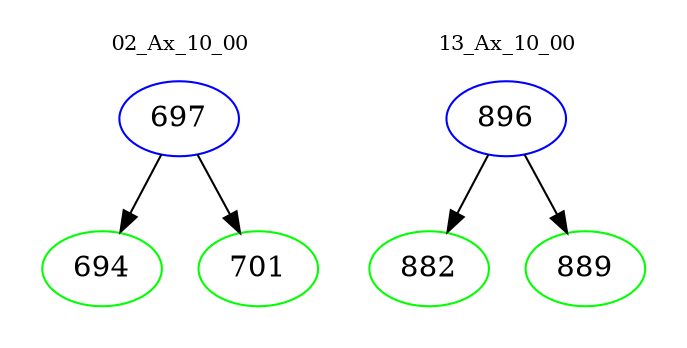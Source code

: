 digraph{
subgraph cluster_0 {
color = white
label = "02_Ax_10_00";
fontsize=10;
T0_697 [label="697", color="blue"]
T0_697 -> T0_694 [color="black"]
T0_694 [label="694", color="green"]
T0_697 -> T0_701 [color="black"]
T0_701 [label="701", color="green"]
}
subgraph cluster_1 {
color = white
label = "13_Ax_10_00";
fontsize=10;
T1_896 [label="896", color="blue"]
T1_896 -> T1_882 [color="black"]
T1_882 [label="882", color="green"]
T1_896 -> T1_889 [color="black"]
T1_889 [label="889", color="green"]
}
}
